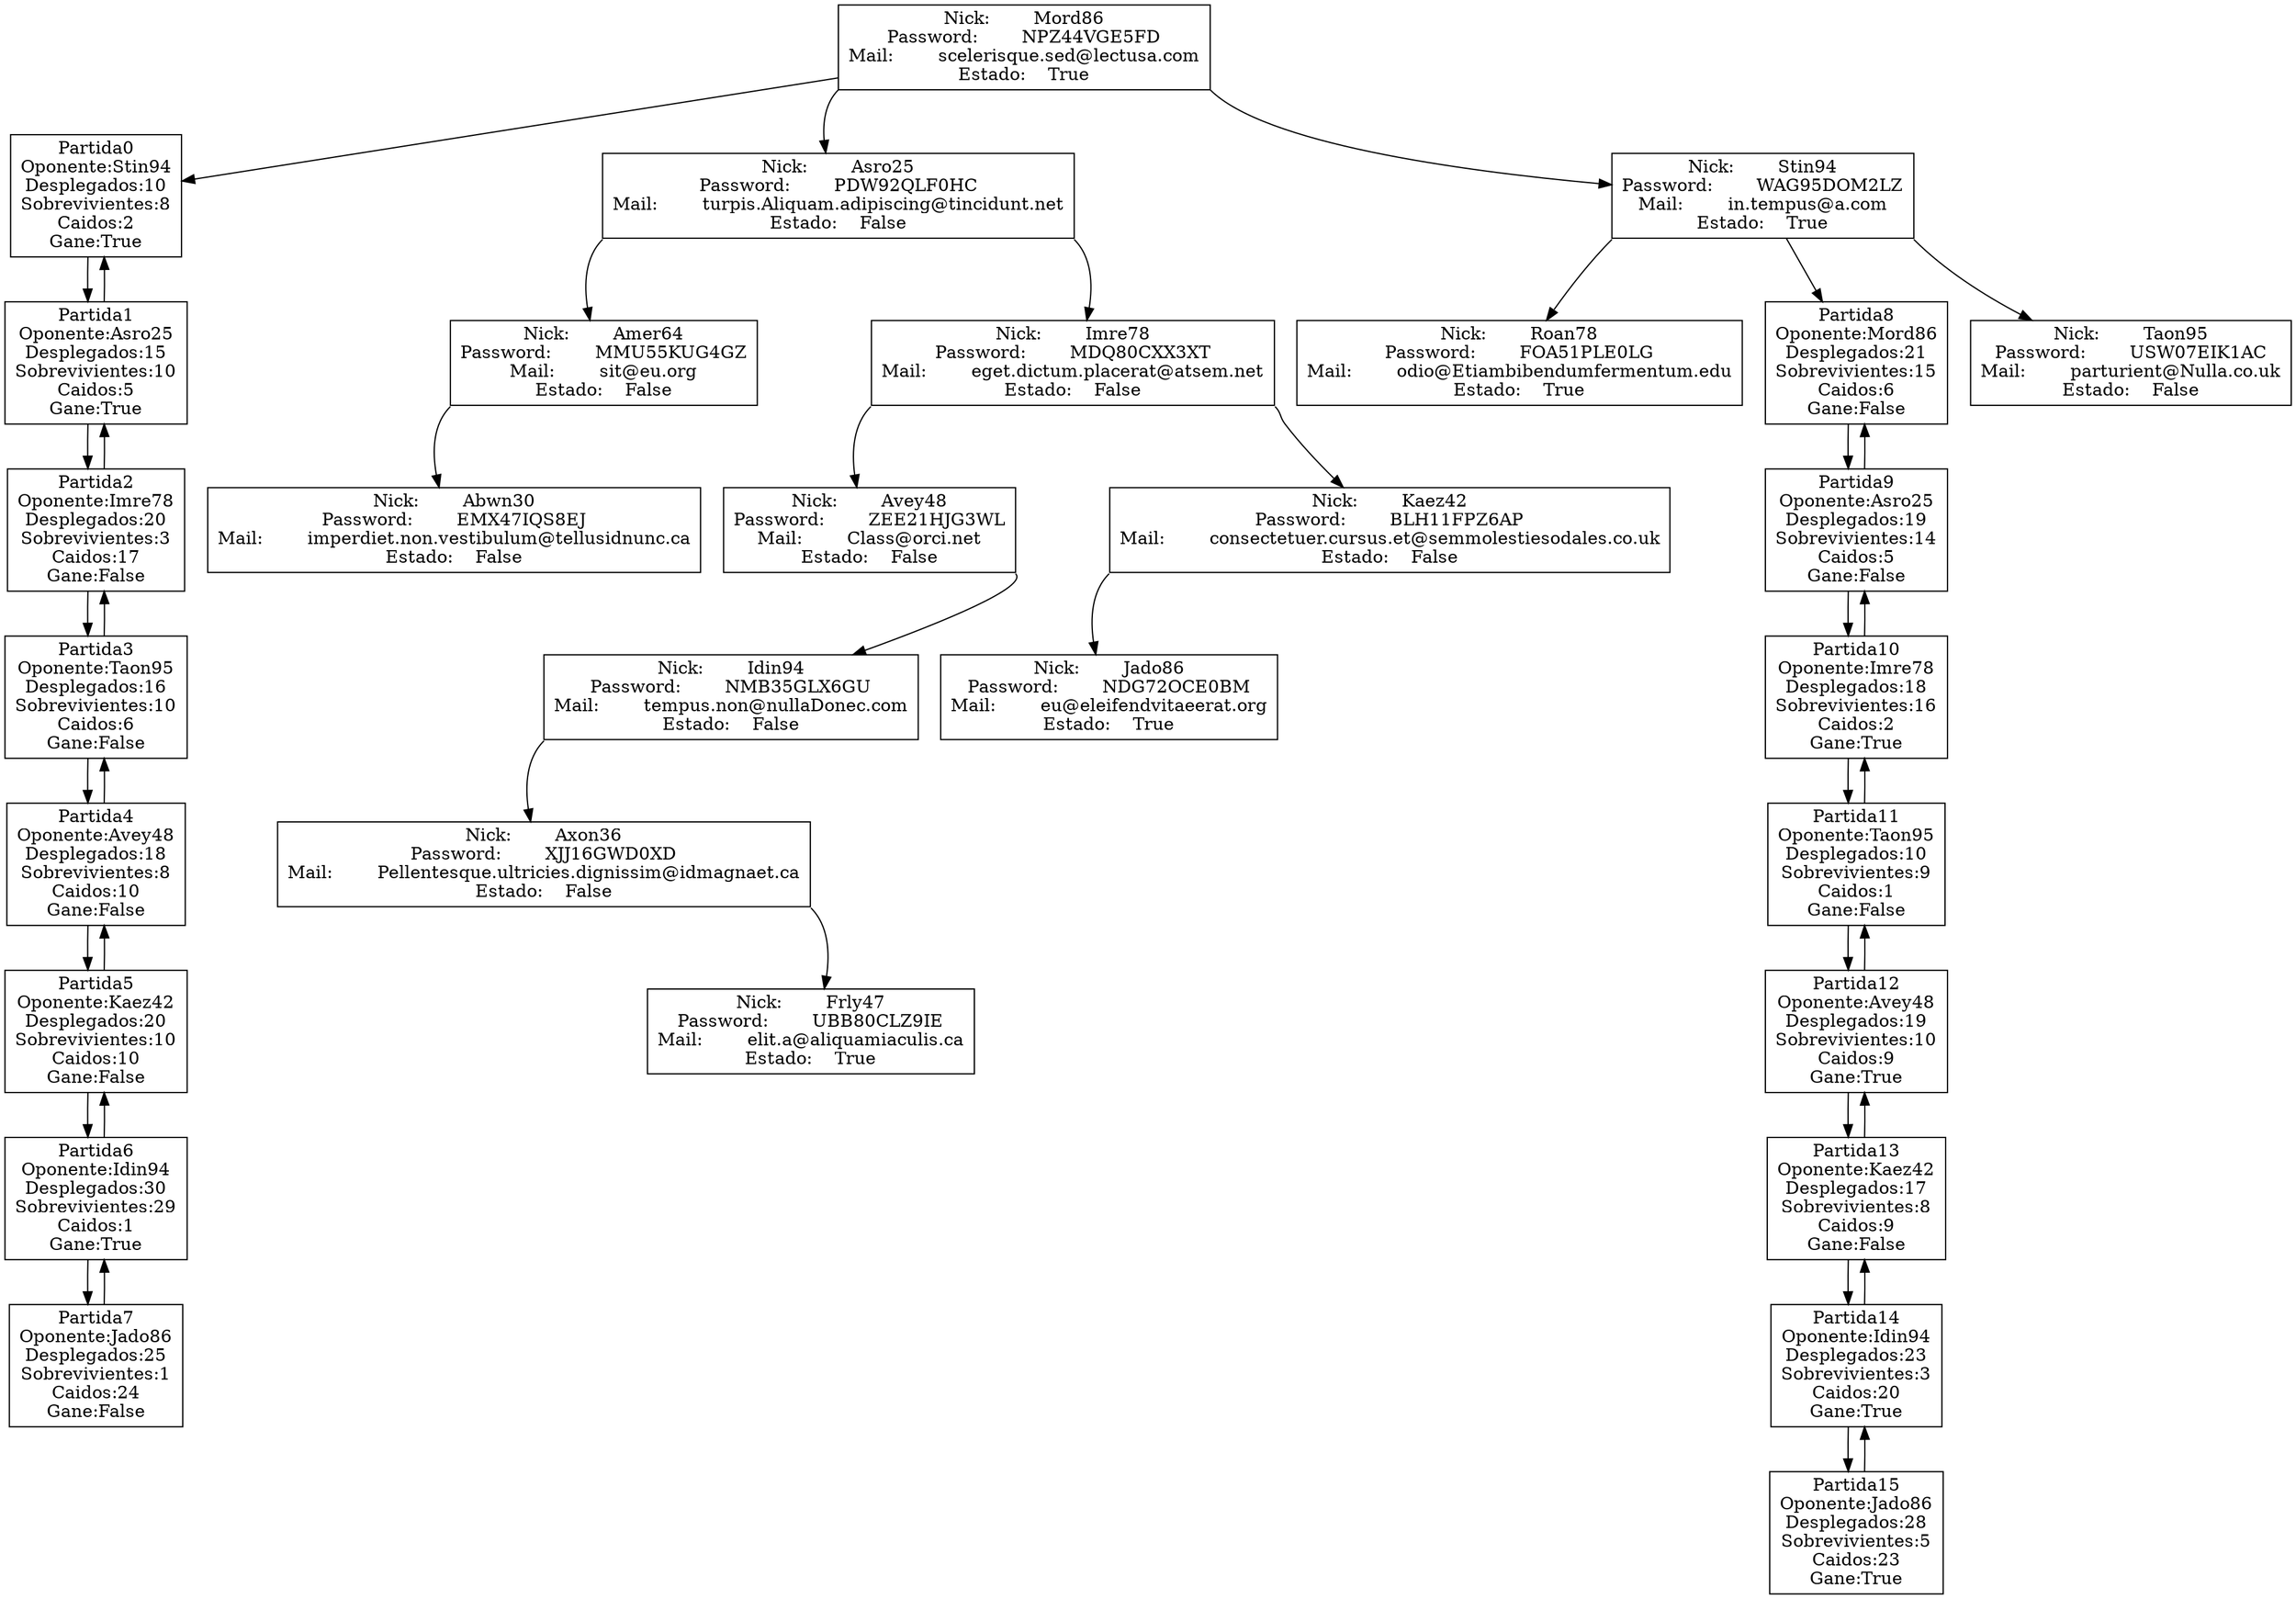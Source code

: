 digraph g{
Mord86[label="Nick:	Mord86
Password:	NPZ44VGE5FD
Mail:	scelerisque.sed@lectusa.com
Estado:	True";shape=box]
Mord86->juego0;
juego0[label="Partida0
Oponente:Stin94
Desplegados:10
Sobrevivientes:8
Caidos:2
Gane:True";shape=box];
juego1[label="Partida1
Oponente:Asro25
Desplegados:15
Sobrevivientes:10
Caidos:5
Gane:True";shape=box];
juego1->juego0;
juego0->juego1;
juego2[label="Partida2
Oponente:Imre78
Desplegados:20
Sobrevivientes:3
Caidos:17
Gane:False";shape=box];
juego2->juego1;
juego1->juego2;
juego3[label="Partida3
Oponente:Taon95
Desplegados:16
Sobrevivientes:10
Caidos:6
Gane:False";shape=box];
juego3->juego2;
juego2->juego3;
juego4[label="Partida4
Oponente:Avey48
Desplegados:18
Sobrevivientes:8
Caidos:10
Gane:False";shape=box];
juego4->juego3;
juego3->juego4;
juego5[label="Partida5
Oponente:Kaez42
Desplegados:20
Sobrevivientes:10
Caidos:10
Gane:False";shape=box];
juego5->juego4;
juego4->juego5;
juego6[label="Partida6
Oponente:Idin94
Desplegados:30
Sobrevivientes:29
Caidos:1
Gane:True";shape=box];
juego6->juego5;
juego5->juego6;
juego7[label="Partida7
Oponente:Jado86
Desplegados:25
Sobrevivientes:1
Caidos:24
Gane:False";shape=box];
juego7->juego6;
juego6->juego7;
Mord86:sw->Asro25
Mord86:se->Stin94
Asro25[label="Nick:	Asro25
Password:	PDW92QLF0HC
Mail:	turpis.Aliquam.adipiscing@tincidunt.net
Estado:	False";shape=box]
Asro25:sw->Amer64
Asro25:se->Imre78
Amer64[label="Nick:	Amer64
Password:	MMU55KUG4GZ
Mail:	sit@eu.org
Estado:	False";shape=box]
Amer64:sw->Abwn30
Abwn30[label="Nick:	Abwn30
Password:	EMX47IQS8EJ
Mail:	imperdiet.non.vestibulum@tellusidnunc.ca
Estado:	False";shape=box]
Imre78[label="Nick:	Imre78
Password:	MDQ80CXX3XT
Mail:	eget.dictum.placerat@atsem.net
Estado:	False";shape=box]
Imre78:sw->Avey48
Imre78:se->Kaez42
Avey48[label="Nick:	Avey48
Password:	ZEE21HJG3WL
Mail:	Class@orci.net
Estado:	False";shape=box]
Avey48:se->Idin94
Idin94[label="Nick:	Idin94
Password:	NMB35GLX6GU
Mail:	tempus.non@nullaDonec.com
Estado:	False";shape=box]
Idin94:sw->Axon36
Axon36[label="Nick:	Axon36
Password:	XJJ16GWD0XD
Mail:	Pellentesque.ultricies.dignissim@idmagnaet.ca
Estado:	False";shape=box]
Axon36:se->Frly47
Frly47[label="Nick:	Frly47
Password:	UBB80CLZ9IE
Mail:	elit.a@aliquamiaculis.ca
Estado:	True";shape=box]
Kaez42[label="Nick:	Kaez42
Password:	BLH11FPZ6AP
Mail:	consectetuer.cursus.et@semmolestiesodales.co.uk
Estado:	False";shape=box]
Kaez42:sw->Jado86
Jado86[label="Nick:	Jado86
Password:	NDG72OCE0BM
Mail:	eu@eleifendvitaeerat.org
Estado:	True";shape=box]
Stin94[label="Nick:	Stin94
Password:	WAG95DOM2LZ
Mail:	in.tempus@a.com
Estado:	True";shape=box]
Stin94->juego8;
juego8[label="Partida8
Oponente:Mord86
Desplegados:21
Sobrevivientes:15
Caidos:6
Gane:False";shape=box];
juego9[label="Partida9
Oponente:Asro25
Desplegados:19
Sobrevivientes:14
Caidos:5
Gane:False";shape=box];
juego9->juego8;
juego8->juego9;
juego10[label="Partida10
Oponente:Imre78
Desplegados:18
Sobrevivientes:16
Caidos:2
Gane:True";shape=box];
juego10->juego9;
juego9->juego10;
juego11[label="Partida11
Oponente:Taon95
Desplegados:10
Sobrevivientes:9
Caidos:1
Gane:False";shape=box];
juego11->juego10;
juego10->juego11;
juego12[label="Partida12
Oponente:Avey48
Desplegados:19
Sobrevivientes:10
Caidos:9
Gane:True";shape=box];
juego12->juego11;
juego11->juego12;
juego13[label="Partida13
Oponente:Kaez42
Desplegados:17
Sobrevivientes:8
Caidos:9
Gane:False";shape=box];
juego13->juego12;
juego12->juego13;
juego14[label="Partida14
Oponente:Idin94
Desplegados:23
Sobrevivientes:3
Caidos:20
Gane:True";shape=box];
juego14->juego13;
juego13->juego14;
juego15[label="Partida15
Oponente:Jado86
Desplegados:28
Sobrevivientes:5
Caidos:23
Gane:True";shape=box];
juego15->juego14;
juego14->juego15;
Stin94:sw->Roan78
Stin94:se->Taon95
Roan78[label="Nick:	Roan78
Password:	FOA51PLE0LG
Mail:	odio@Etiambibendumfermentum.edu
Estado:	True";shape=box]
Taon95[label="Nick:	Taon95
Password:	USW07EIK1AC
Mail:	parturient@Nulla.co.uk
Estado:	False";shape=box]
}